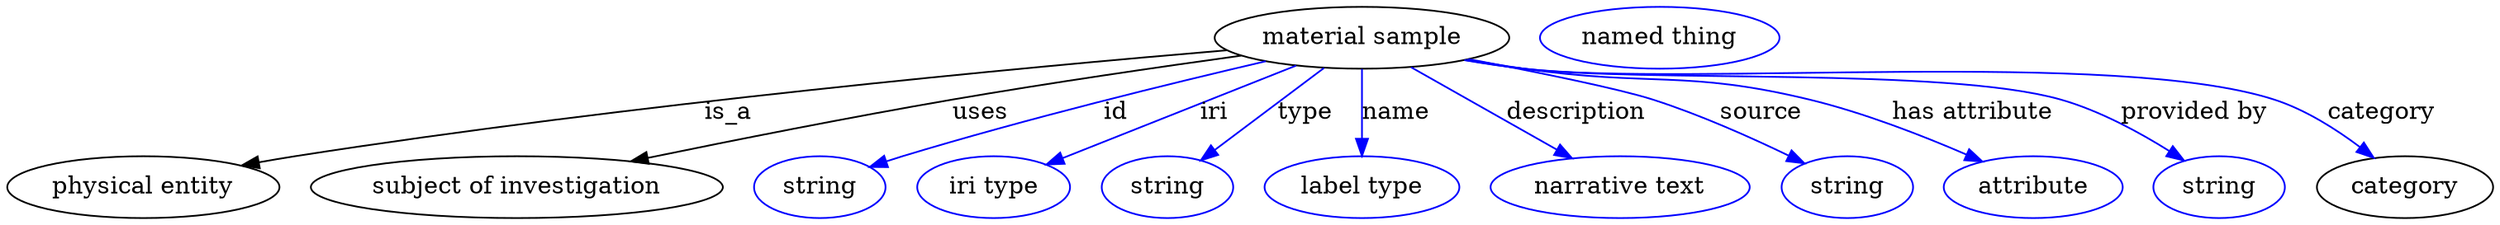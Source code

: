 digraph {
	graph [bb="0,0,1175.3,123"];
	node [label="\N"];
	"material sample"	[height=0.5,
		label="material sample",
		pos="640.39,105",
		width=1.8776];
	"physical entity"	[height=0.5,
		pos="62.394,18",
		width=1.7332];
	"material sample" -> "physical entity"	[label=is_a,
		lp="339.39,61.5",
		pos="e,107.72,30.472 577.97,97.996 481.9,88.224 292.29,66.825 133.39,36 128.31,35.014 123.05,33.911 117.79,32.752"];
	"subject of investigation"	[height=0.5,
		pos="235.39,18",
		width=2.5817];
	"material sample" -> "subject of investigation"	[label=uses,
		lp="455.39,61.5",
		pos="e,289.07,32.84 584.18,94.935 544.68,88.341 490.66,78.87 443.39,69 394.69,58.83 340.01,45.613 298.94,35.322"];
	id	[color=blue,
		height=0.5,
		label=string,
		pos="376.39,18",
		width=0.84854];
	"material sample" -> id	[color=blue,
		label=id,
		lp="519.89,61.5",
		pos="e,399.92,29.492 594.45,91.609 548.83,78.945 477.13,58.055 416.39,36 414.04,35.144 411.62,34.223 409.19,33.269",
		style=solid];
	iri	[color=blue,
		height=0.5,
		label="iri type",
		pos="461.39,18",
		width=1.011];
	"material sample" -> iri	[color=blue,
		label=iri,
		lp="568.89,61.5",
		pos="e,486.88,31.103 608.8,88.999 577.2,73.991 528.71,50.963 496.06,35.459",
		style=solid];
	type	[color=blue,
		height=0.5,
		label=string,
		pos="546.39,18",
		width=0.84854];
	"material sample" -> type	[color=blue,
		label=type,
		lp="611.39,61.5",
		pos="e,562.58,33.636 622.27,87.611 607.42,74.179 586.28,55.065 570.08,40.421",
		style=solid];
	name	[color=blue,
		height=0.5,
		label="label type",
		pos="640.39,18",
		width=1.2638];
	"material sample" -> name	[color=blue,
		label=name,
		lp="655.89,61.5",
		pos="e,640.39,36.175 640.39,86.799 640.39,75.163 640.39,59.548 640.39,46.237",
		style=solid];
	description	[color=blue,
		height=0.5,
		label="narrative text",
		pos="761.39,18",
		width=1.6068];
	"material sample" -> description	[color=blue,
		label=description,
		lp="738.89,61.5",
		pos="e,739.15,34.629 663.15,88.012 682.29,74.571 709.81,55.24 730.85,40.454",
		style=solid];
	source	[color=blue,
		height=0.5,
		label=string,
		pos="867.39,18",
		width=0.84854];
	"material sample" -> source	[color=blue,
		label=source,
		lp="823.39,61.5",
		pos="e,847.14,31.546 692.12,93.331 717.11,87.438 747.27,79.226 773.39,69 795.97,60.164 820.08,47.26 838.23,36.775",
		style=solid];
	"has attribute"	[color=blue,
		height=0.5,
		label=attribute,
		pos="956.39,18",
		width=1.1193];
	"material sample" -> "has attribute"	[color=blue,
		label="has attribute",
		lp="919.89,61.5",
		pos="e,932.03,32.407 689.57,92.547 698.79,90.569 708.37,88.629 717.39,87 773.93,76.8 790.21,84.957 845.39,69 872.46,61.176 901.42,47.946 \
922.98,37.06",
		style=solid];
	"provided by"	[color=blue,
		height=0.5,
		label=string,
		pos="1045.4,18",
		width=0.84854];
	"material sample" -> "provided by"	[color=blue,
		label="provided by",
		lp="1024.4,61.5",
		pos="e,1027.3,32.5 688.67,92.24 698.15,90.244 708.05,88.375 717.39,87 823.22,71.43 855.07,100.18 957.39,69 979.38,62.302 1001.9,49.398 \
1018.6,38.377",
		style=solid];
	category	[height=0.5,
		pos="1134.4,18",
		width=1.1374];
	"material sample" -> category	[color=blue,
		label=category,
		lp="1112.9,61.5",
		pos="e,1117.6,34.537 688.23,92.157 697.84,90.142 707.9,88.288 717.39,87 793.25,76.714 988.89,93.545 1061.4,69 1079.1,63.004 1096.5,51.404 \
1109.8,40.886",
		style=solid];
	"named thing_category"	[color=blue,
		height=0.5,
		label="named thing",
		pos="781.39,105",
		width=1.5346];
}
